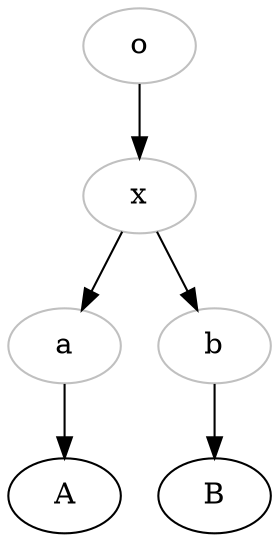 
digraph {
a[color="grey"]
b[color="grey"]
o[color="grey"];
x[color="grey"];
o->x;
x->a;
a->A;
x->b;
b->B;
}
